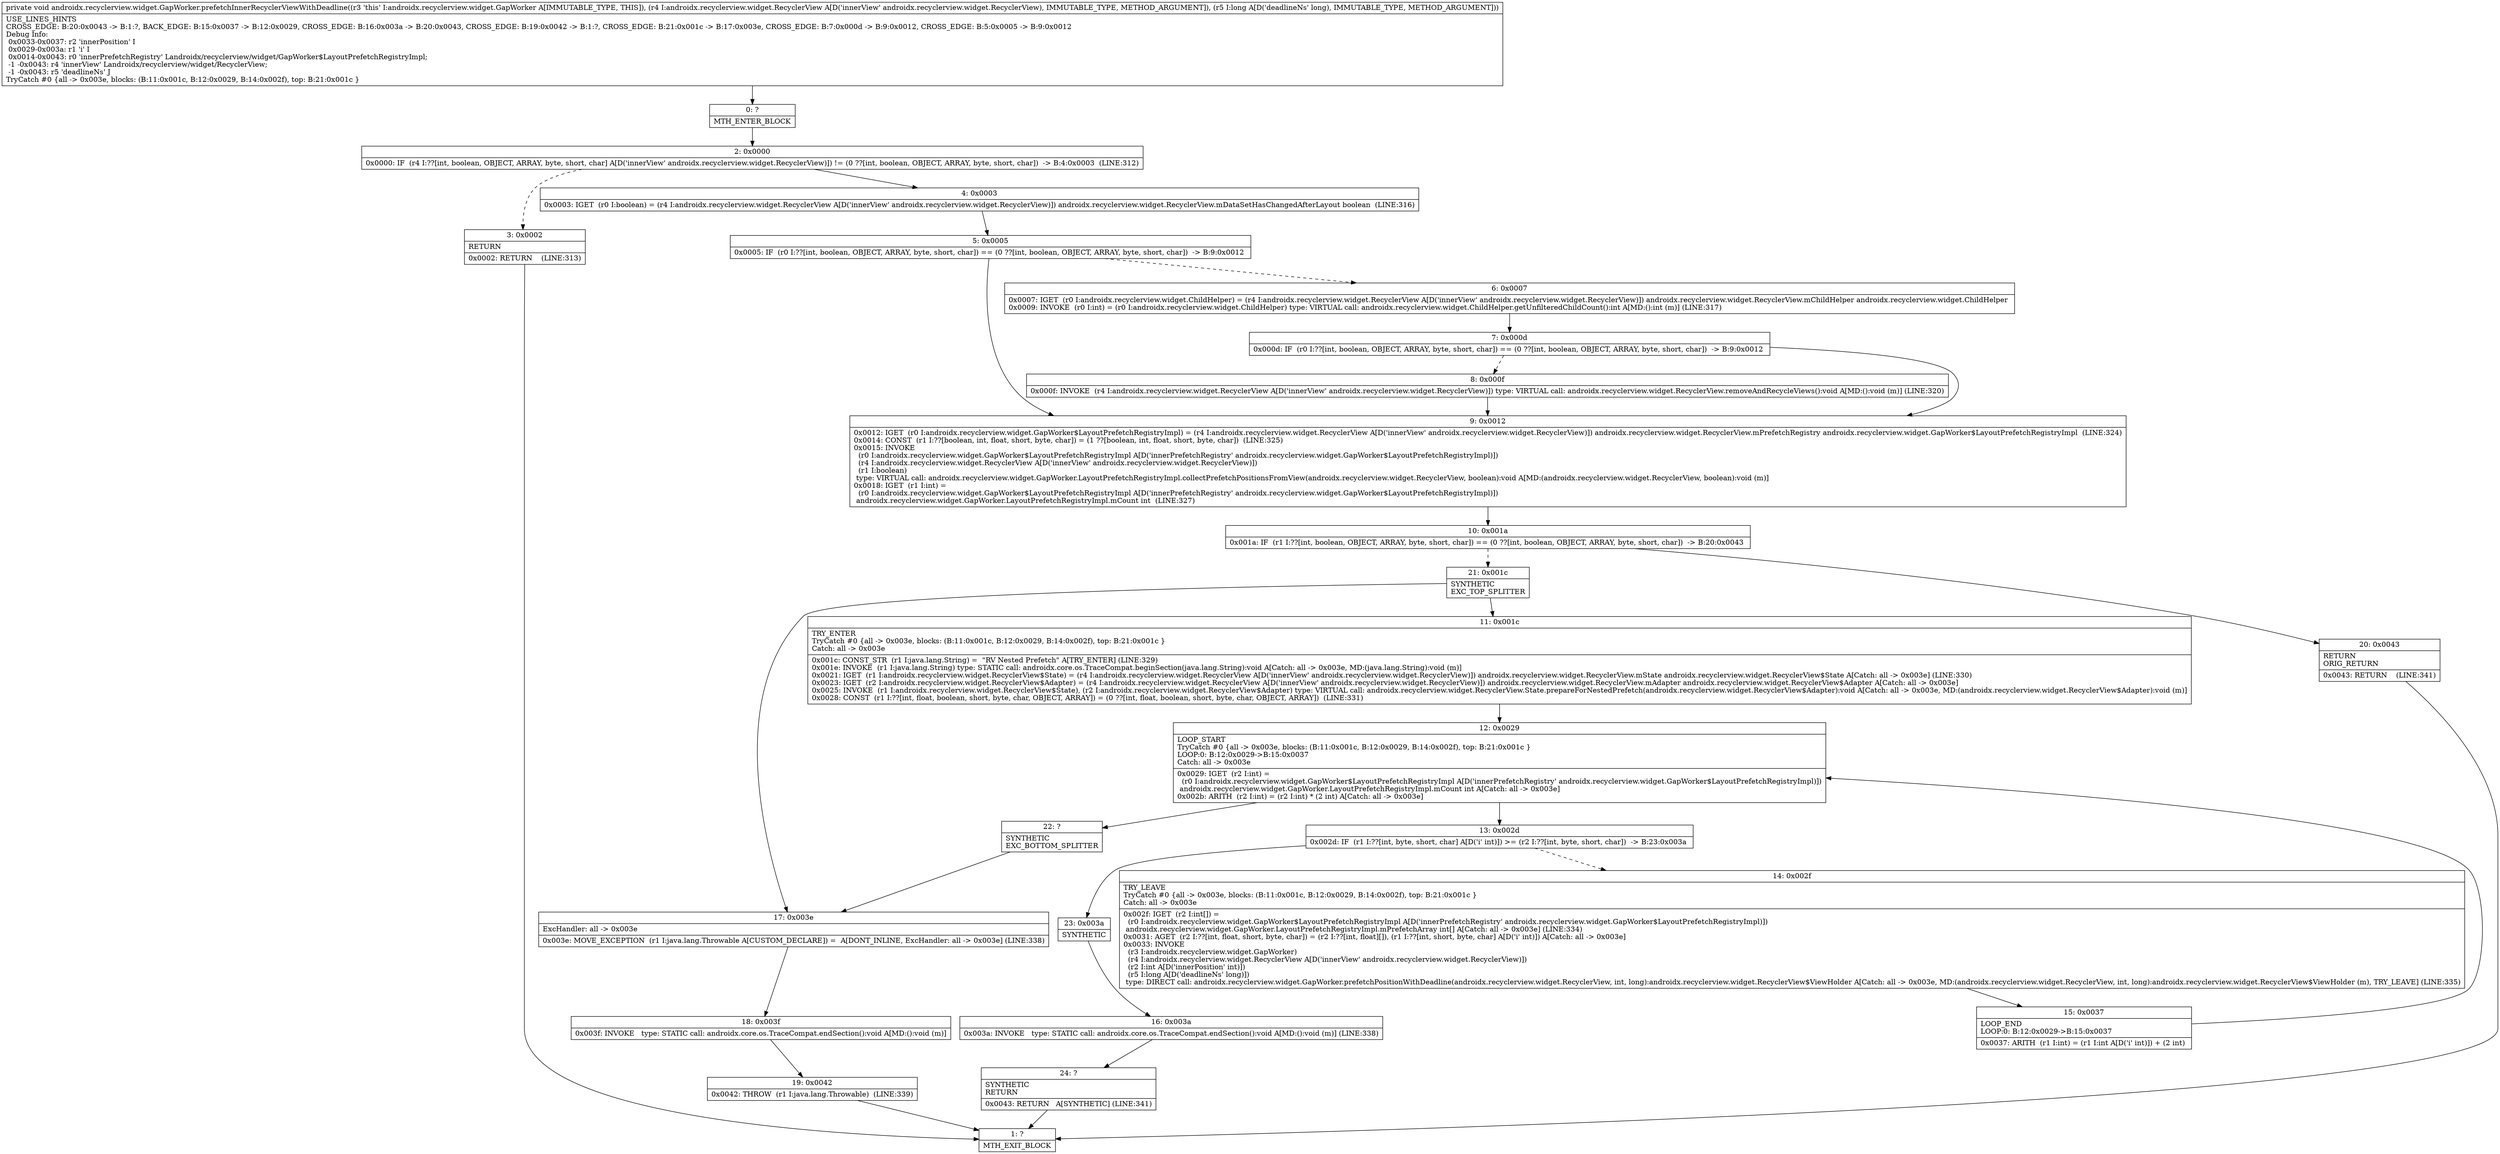 digraph "CFG forandroidx.recyclerview.widget.GapWorker.prefetchInnerRecyclerViewWithDeadline(Landroidx\/recyclerview\/widget\/RecyclerView;J)V" {
Node_0 [shape=record,label="{0\:\ ?|MTH_ENTER_BLOCK\l}"];
Node_2 [shape=record,label="{2\:\ 0x0000|0x0000: IF  (r4 I:??[int, boolean, OBJECT, ARRAY, byte, short, char] A[D('innerView' androidx.recyclerview.widget.RecyclerView)]) != (0 ??[int, boolean, OBJECT, ARRAY, byte, short, char])  \-\> B:4:0x0003  (LINE:312)\l}"];
Node_3 [shape=record,label="{3\:\ 0x0002|RETURN\l|0x0002: RETURN    (LINE:313)\l}"];
Node_1 [shape=record,label="{1\:\ ?|MTH_EXIT_BLOCK\l}"];
Node_4 [shape=record,label="{4\:\ 0x0003|0x0003: IGET  (r0 I:boolean) = (r4 I:androidx.recyclerview.widget.RecyclerView A[D('innerView' androidx.recyclerview.widget.RecyclerView)]) androidx.recyclerview.widget.RecyclerView.mDataSetHasChangedAfterLayout boolean  (LINE:316)\l}"];
Node_5 [shape=record,label="{5\:\ 0x0005|0x0005: IF  (r0 I:??[int, boolean, OBJECT, ARRAY, byte, short, char]) == (0 ??[int, boolean, OBJECT, ARRAY, byte, short, char])  \-\> B:9:0x0012 \l}"];
Node_6 [shape=record,label="{6\:\ 0x0007|0x0007: IGET  (r0 I:androidx.recyclerview.widget.ChildHelper) = (r4 I:androidx.recyclerview.widget.RecyclerView A[D('innerView' androidx.recyclerview.widget.RecyclerView)]) androidx.recyclerview.widget.RecyclerView.mChildHelper androidx.recyclerview.widget.ChildHelper \l0x0009: INVOKE  (r0 I:int) = (r0 I:androidx.recyclerview.widget.ChildHelper) type: VIRTUAL call: androidx.recyclerview.widget.ChildHelper.getUnfilteredChildCount():int A[MD:():int (m)] (LINE:317)\l}"];
Node_7 [shape=record,label="{7\:\ 0x000d|0x000d: IF  (r0 I:??[int, boolean, OBJECT, ARRAY, byte, short, char]) == (0 ??[int, boolean, OBJECT, ARRAY, byte, short, char])  \-\> B:9:0x0012 \l}"];
Node_8 [shape=record,label="{8\:\ 0x000f|0x000f: INVOKE  (r4 I:androidx.recyclerview.widget.RecyclerView A[D('innerView' androidx.recyclerview.widget.RecyclerView)]) type: VIRTUAL call: androidx.recyclerview.widget.RecyclerView.removeAndRecycleViews():void A[MD:():void (m)] (LINE:320)\l}"];
Node_9 [shape=record,label="{9\:\ 0x0012|0x0012: IGET  (r0 I:androidx.recyclerview.widget.GapWorker$LayoutPrefetchRegistryImpl) = (r4 I:androidx.recyclerview.widget.RecyclerView A[D('innerView' androidx.recyclerview.widget.RecyclerView)]) androidx.recyclerview.widget.RecyclerView.mPrefetchRegistry androidx.recyclerview.widget.GapWorker$LayoutPrefetchRegistryImpl  (LINE:324)\l0x0014: CONST  (r1 I:??[boolean, int, float, short, byte, char]) = (1 ??[boolean, int, float, short, byte, char])  (LINE:325)\l0x0015: INVOKE  \l  (r0 I:androidx.recyclerview.widget.GapWorker$LayoutPrefetchRegistryImpl A[D('innerPrefetchRegistry' androidx.recyclerview.widget.GapWorker$LayoutPrefetchRegistryImpl)])\l  (r4 I:androidx.recyclerview.widget.RecyclerView A[D('innerView' androidx.recyclerview.widget.RecyclerView)])\l  (r1 I:boolean)\l type: VIRTUAL call: androidx.recyclerview.widget.GapWorker.LayoutPrefetchRegistryImpl.collectPrefetchPositionsFromView(androidx.recyclerview.widget.RecyclerView, boolean):void A[MD:(androidx.recyclerview.widget.RecyclerView, boolean):void (m)]\l0x0018: IGET  (r1 I:int) = \l  (r0 I:androidx.recyclerview.widget.GapWorker$LayoutPrefetchRegistryImpl A[D('innerPrefetchRegistry' androidx.recyclerview.widget.GapWorker$LayoutPrefetchRegistryImpl)])\l androidx.recyclerview.widget.GapWorker.LayoutPrefetchRegistryImpl.mCount int  (LINE:327)\l}"];
Node_10 [shape=record,label="{10\:\ 0x001a|0x001a: IF  (r1 I:??[int, boolean, OBJECT, ARRAY, byte, short, char]) == (0 ??[int, boolean, OBJECT, ARRAY, byte, short, char])  \-\> B:20:0x0043 \l}"];
Node_20 [shape=record,label="{20\:\ 0x0043|RETURN\lORIG_RETURN\l|0x0043: RETURN    (LINE:341)\l}"];
Node_21 [shape=record,label="{21\:\ 0x001c|SYNTHETIC\lEXC_TOP_SPLITTER\l}"];
Node_11 [shape=record,label="{11\:\ 0x001c|TRY_ENTER\lTryCatch #0 \{all \-\> 0x003e, blocks: (B:11:0x001c, B:12:0x0029, B:14:0x002f), top: B:21:0x001c \}\lCatch: all \-\> 0x003e\l|0x001c: CONST_STR  (r1 I:java.lang.String) =  \"RV Nested Prefetch\" A[TRY_ENTER] (LINE:329)\l0x001e: INVOKE  (r1 I:java.lang.String) type: STATIC call: androidx.core.os.TraceCompat.beginSection(java.lang.String):void A[Catch: all \-\> 0x003e, MD:(java.lang.String):void (m)]\l0x0021: IGET  (r1 I:androidx.recyclerview.widget.RecyclerView$State) = (r4 I:androidx.recyclerview.widget.RecyclerView A[D('innerView' androidx.recyclerview.widget.RecyclerView)]) androidx.recyclerview.widget.RecyclerView.mState androidx.recyclerview.widget.RecyclerView$State A[Catch: all \-\> 0x003e] (LINE:330)\l0x0023: IGET  (r2 I:androidx.recyclerview.widget.RecyclerView$Adapter) = (r4 I:androidx.recyclerview.widget.RecyclerView A[D('innerView' androidx.recyclerview.widget.RecyclerView)]) androidx.recyclerview.widget.RecyclerView.mAdapter androidx.recyclerview.widget.RecyclerView$Adapter A[Catch: all \-\> 0x003e]\l0x0025: INVOKE  (r1 I:androidx.recyclerview.widget.RecyclerView$State), (r2 I:androidx.recyclerview.widget.RecyclerView$Adapter) type: VIRTUAL call: androidx.recyclerview.widget.RecyclerView.State.prepareForNestedPrefetch(androidx.recyclerview.widget.RecyclerView$Adapter):void A[Catch: all \-\> 0x003e, MD:(androidx.recyclerview.widget.RecyclerView$Adapter):void (m)]\l0x0028: CONST  (r1 I:??[int, float, boolean, short, byte, char, OBJECT, ARRAY]) = (0 ??[int, float, boolean, short, byte, char, OBJECT, ARRAY])  (LINE:331)\l}"];
Node_12 [shape=record,label="{12\:\ 0x0029|LOOP_START\lTryCatch #0 \{all \-\> 0x003e, blocks: (B:11:0x001c, B:12:0x0029, B:14:0x002f), top: B:21:0x001c \}\lLOOP:0: B:12:0x0029\-\>B:15:0x0037\lCatch: all \-\> 0x003e\l|0x0029: IGET  (r2 I:int) = \l  (r0 I:androidx.recyclerview.widget.GapWorker$LayoutPrefetchRegistryImpl A[D('innerPrefetchRegistry' androidx.recyclerview.widget.GapWorker$LayoutPrefetchRegistryImpl)])\l androidx.recyclerview.widget.GapWorker.LayoutPrefetchRegistryImpl.mCount int A[Catch: all \-\> 0x003e]\l0x002b: ARITH  (r2 I:int) = (r2 I:int) * (2 int) A[Catch: all \-\> 0x003e]\l}"];
Node_13 [shape=record,label="{13\:\ 0x002d|0x002d: IF  (r1 I:??[int, byte, short, char] A[D('i' int)]) \>= (r2 I:??[int, byte, short, char])  \-\> B:23:0x003a \l}"];
Node_14 [shape=record,label="{14\:\ 0x002f|TRY_LEAVE\lTryCatch #0 \{all \-\> 0x003e, blocks: (B:11:0x001c, B:12:0x0029, B:14:0x002f), top: B:21:0x001c \}\lCatch: all \-\> 0x003e\l|0x002f: IGET  (r2 I:int[]) = \l  (r0 I:androidx.recyclerview.widget.GapWorker$LayoutPrefetchRegistryImpl A[D('innerPrefetchRegistry' androidx.recyclerview.widget.GapWorker$LayoutPrefetchRegistryImpl)])\l androidx.recyclerview.widget.GapWorker.LayoutPrefetchRegistryImpl.mPrefetchArray int[] A[Catch: all \-\> 0x003e] (LINE:334)\l0x0031: AGET  (r2 I:??[int, float, short, byte, char]) = (r2 I:??[int, float][]), (r1 I:??[int, short, byte, char] A[D('i' int)]) A[Catch: all \-\> 0x003e]\l0x0033: INVOKE  \l  (r3 I:androidx.recyclerview.widget.GapWorker)\l  (r4 I:androidx.recyclerview.widget.RecyclerView A[D('innerView' androidx.recyclerview.widget.RecyclerView)])\l  (r2 I:int A[D('innerPosition' int)])\l  (r5 I:long A[D('deadlineNs' long)])\l type: DIRECT call: androidx.recyclerview.widget.GapWorker.prefetchPositionWithDeadline(androidx.recyclerview.widget.RecyclerView, int, long):androidx.recyclerview.widget.RecyclerView$ViewHolder A[Catch: all \-\> 0x003e, MD:(androidx.recyclerview.widget.RecyclerView, int, long):androidx.recyclerview.widget.RecyclerView$ViewHolder (m), TRY_LEAVE] (LINE:335)\l}"];
Node_15 [shape=record,label="{15\:\ 0x0037|LOOP_END\lLOOP:0: B:12:0x0029\-\>B:15:0x0037\l|0x0037: ARITH  (r1 I:int) = (r1 I:int A[D('i' int)]) + (2 int) \l}"];
Node_23 [shape=record,label="{23\:\ 0x003a|SYNTHETIC\l}"];
Node_16 [shape=record,label="{16\:\ 0x003a|0x003a: INVOKE   type: STATIC call: androidx.core.os.TraceCompat.endSection():void A[MD:():void (m)] (LINE:338)\l}"];
Node_24 [shape=record,label="{24\:\ ?|SYNTHETIC\lRETURN\l|0x0043: RETURN   A[SYNTHETIC] (LINE:341)\l}"];
Node_22 [shape=record,label="{22\:\ ?|SYNTHETIC\lEXC_BOTTOM_SPLITTER\l}"];
Node_17 [shape=record,label="{17\:\ 0x003e|ExcHandler: all \-\> 0x003e\l|0x003e: MOVE_EXCEPTION  (r1 I:java.lang.Throwable A[CUSTOM_DECLARE]) =  A[DONT_INLINE, ExcHandler: all \-\> 0x003e] (LINE:338)\l}"];
Node_18 [shape=record,label="{18\:\ 0x003f|0x003f: INVOKE   type: STATIC call: androidx.core.os.TraceCompat.endSection():void A[MD:():void (m)]\l}"];
Node_19 [shape=record,label="{19\:\ 0x0042|0x0042: THROW  (r1 I:java.lang.Throwable)  (LINE:339)\l}"];
MethodNode[shape=record,label="{private void androidx.recyclerview.widget.GapWorker.prefetchInnerRecyclerViewWithDeadline((r3 'this' I:androidx.recyclerview.widget.GapWorker A[IMMUTABLE_TYPE, THIS]), (r4 I:androidx.recyclerview.widget.RecyclerView A[D('innerView' androidx.recyclerview.widget.RecyclerView), IMMUTABLE_TYPE, METHOD_ARGUMENT]), (r5 I:long A[D('deadlineNs' long), IMMUTABLE_TYPE, METHOD_ARGUMENT]))  | USE_LINES_HINTS\lCROSS_EDGE: B:20:0x0043 \-\> B:1:?, BACK_EDGE: B:15:0x0037 \-\> B:12:0x0029, CROSS_EDGE: B:16:0x003a \-\> B:20:0x0043, CROSS_EDGE: B:19:0x0042 \-\> B:1:?, CROSS_EDGE: B:21:0x001c \-\> B:17:0x003e, CROSS_EDGE: B:7:0x000d \-\> B:9:0x0012, CROSS_EDGE: B:5:0x0005 \-\> B:9:0x0012\lDebug Info:\l  0x0033\-0x0037: r2 'innerPosition' I\l  0x0029\-0x003a: r1 'i' I\l  0x0014\-0x0043: r0 'innerPrefetchRegistry' Landroidx\/recyclerview\/widget\/GapWorker$LayoutPrefetchRegistryImpl;\l  \-1 \-0x0043: r4 'innerView' Landroidx\/recyclerview\/widget\/RecyclerView;\l  \-1 \-0x0043: r5 'deadlineNs' J\lTryCatch #0 \{all \-\> 0x003e, blocks: (B:11:0x001c, B:12:0x0029, B:14:0x002f), top: B:21:0x001c \}\l}"];
MethodNode -> Node_0;Node_0 -> Node_2;
Node_2 -> Node_3[style=dashed];
Node_2 -> Node_4;
Node_3 -> Node_1;
Node_4 -> Node_5;
Node_5 -> Node_6[style=dashed];
Node_5 -> Node_9;
Node_6 -> Node_7;
Node_7 -> Node_8[style=dashed];
Node_7 -> Node_9;
Node_8 -> Node_9;
Node_9 -> Node_10;
Node_10 -> Node_20;
Node_10 -> Node_21[style=dashed];
Node_20 -> Node_1;
Node_21 -> Node_11;
Node_21 -> Node_17;
Node_11 -> Node_12;
Node_12 -> Node_13;
Node_12 -> Node_22;
Node_13 -> Node_14[style=dashed];
Node_13 -> Node_23;
Node_14 -> Node_15;
Node_15 -> Node_12;
Node_23 -> Node_16;
Node_16 -> Node_24;
Node_24 -> Node_1;
Node_22 -> Node_17;
Node_17 -> Node_18;
Node_18 -> Node_19;
Node_19 -> Node_1;
}

